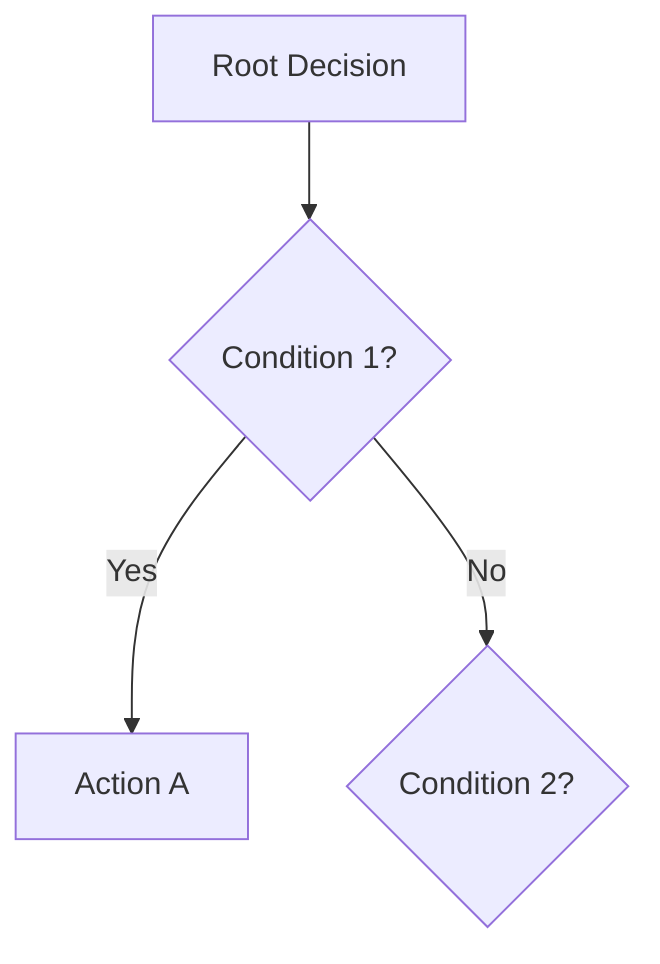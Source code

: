 graph TD
    A[Root Decision] --> B{Condition 1?}
    B -->|Yes| C[Action A]
    B -->|No| D{Condition 2?}